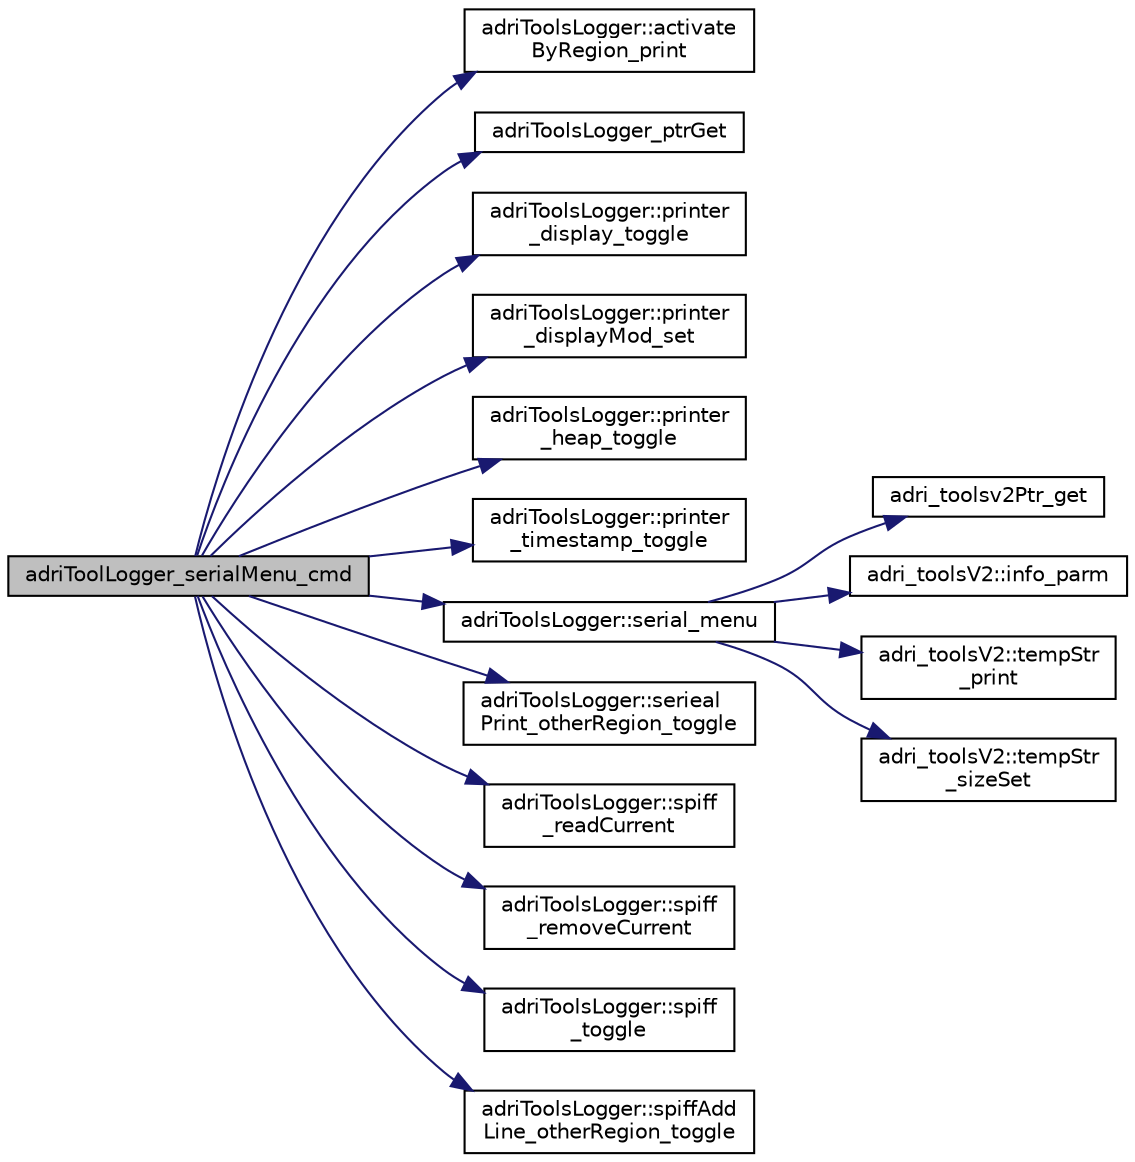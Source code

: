 digraph "adriToolLogger_serialMenu_cmd"
{
 // LATEX_PDF_SIZE
  edge [fontname="Helvetica",fontsize="10",labelfontname="Helvetica",labelfontsize="10"];
  node [fontname="Helvetica",fontsize="10",shape=record];
  rankdir="LR";
  Node1 [label="adriToolLogger_serialMenu_cmd",height=0.2,width=0.4,color="black", fillcolor="grey75", style="filled", fontcolor="black",tooltip="fonction pour le keyboard, commnds menu"];
  Node1 -> Node2 [color="midnightblue",fontsize="10",style="solid",fontname="Helvetica"];
  Node2 [label="adriToolsLogger::activate\lByRegion_print",height=0.2,width=0.4,color="black", fillcolor="white", style="filled",URL="$classadri_tools_logger.html#a2f7f84c728697e9cfabbe391cdcb6bb4",tooltip="printf des regions et de leur statu"];
  Node1 -> Node3 [color="midnightblue",fontsize="10",style="solid",fontname="Helvetica"];
  Node3 [label="adriToolsLogger_ptrGet",height=0.2,width=0.4,color="black", fillcolor="white", style="filled",URL="$logger_8cpp.html#a116548807732c186911fa15ac1f1f5f8",tooltip="ptr ver la dernierre instance de la classe \"adriToolsLogger\""];
  Node1 -> Node4 [color="midnightblue",fontsize="10",style="solid",fontname="Helvetica"];
  Node4 [label="adriToolsLogger::printer\l_display_toggle",height=0.2,width=0.4,color="black", fillcolor="white", style="filled",URL="$classadri_tools_logger.html#a57b1d122387d46d01c6ac666b5b08a0b",tooltip="active/desactive le \"printf\" et \"littfs\" pour toutes les region"];
  Node1 -> Node5 [color="midnightblue",fontsize="10",style="solid",fontname="Helvetica"];
  Node5 [label="adriToolsLogger::printer\l_displayMod_set",height=0.2,width=0.4,color="black", fillcolor="white", style="filled",URL="$classadri_tools_logger.html#a14a2a9212f30be85e016d753ba169a1a",tooltip="active le \"printf\" et \"littfs\" uniquement pour le level voullu pour toutes les region"];
  Node1 -> Node6 [color="midnightblue",fontsize="10",style="solid",fontname="Helvetica"];
  Node6 [label="adriToolsLogger::printer\l_heap_toggle",height=0.2,width=0.4,color="black", fillcolor="white", style="filled",URL="$classadri_tools_logger.html#a1aca2535b40a2839b42c48de988d65f8",tooltip="activer/desactive le freeheap"];
  Node1 -> Node7 [color="midnightblue",fontsize="10",style="solid",fontname="Helvetica"];
  Node7 [label="adriToolsLogger::printer\l_timestamp_toggle",height=0.2,width=0.4,color="black", fillcolor="white", style="filled",URL="$classadri_tools_logger.html#aec66ae8b1cfd830b9df126df502daf03",tooltip="acitve/desactive le timestamp"];
  Node1 -> Node8 [color="midnightblue",fontsize="10",style="solid",fontname="Helvetica"];
  Node8 [label="adriToolsLogger::serial_menu",height=0.2,width=0.4,color="black", fillcolor="white", style="filled",URL="$classadri_tools_logger.html#a6cba6faea9225d7f5fc8801672837a08",tooltip="printf des comandes disponnible"];
  Node8 -> Node9 [color="midnightblue",fontsize="10",style="solid",fontname="Helvetica"];
  Node9 [label="adri_toolsv2Ptr_get",height=0.2,width=0.4,color="black", fillcolor="white", style="filled",URL="$core_8cpp.html#a2b69a357d9a2272f5e1839ab22a1b27d",tooltip=" "];
  Node8 -> Node10 [color="midnightblue",fontsize="10",style="solid",fontname="Helvetica"];
  Node10 [label="adri_toolsV2::info_parm",height=0.2,width=0.4,color="black", fillcolor="white", style="filled",URL="$classadri__tools_v2.html#a9e5571ca7c5450da7bfc8a1e9c656119",tooltip=" "];
  Node8 -> Node11 [color="midnightblue",fontsize="10",style="solid",fontname="Helvetica"];
  Node11 [label="adri_toolsV2::tempStr\l_print",height=0.2,width=0.4,color="black", fillcolor="white", style="filled",URL="$classadri__tools_v2.html#adb5c487191baeaba9deb605b104a2606",tooltip=" "];
  Node8 -> Node12 [color="midnightblue",fontsize="10",style="solid",fontname="Helvetica"];
  Node12 [label="adri_toolsV2::tempStr\l_sizeSet",height=0.2,width=0.4,color="black", fillcolor="white", style="filled",URL="$classadri__tools_v2.html#acf86359b7495715e5015849faaeac518",tooltip=" "];
  Node1 -> Node13 [color="midnightblue",fontsize="10",style="solid",fontname="Helvetica"];
  Node13 [label="adriToolsLogger::serieal\lPrint_otherRegion_toggle",height=0.2,width=0.4,color="black", fillcolor="white", style="filled",URL="$classadri_tools_logger.html#addfc675c94594cbe876f6e45cc37fe71",tooltip="active/desactive par region < 0 le \"printf\""];
  Node1 -> Node14 [color="midnightblue",fontsize="10",style="solid",fontname="Helvetica"];
  Node14 [label="adriToolsLogger::spiff\l_readCurrent",height=0.2,width=0.4,color="black", fillcolor="white", style="filled",URL="$classadri_tools_logger.html#a2aae566f18655bacf73d930494a370d7",tooltip="printf du fichier log"];
  Node1 -> Node15 [color="midnightblue",fontsize="10",style="solid",fontname="Helvetica"];
  Node15 [label="adriToolsLogger::spiff\l_removeCurrent",height=0.2,width=0.4,color="black", fillcolor="white", style="filled",URL="$classadri_tools_logger.html#af839884802dd25fa7db84b0dd98619a1",tooltip="supprime le fichier log de la mem spiff"];
  Node1 -> Node16 [color="midnightblue",fontsize="10",style="solid",fontname="Helvetica"];
  Node16 [label="adriToolsLogger::spiff\l_toggle",height=0.2,width=0.4,color="black", fillcolor="white", style="filled",URL="$classadri_tools_logger.html#a3ff224a1454d2e2f2facc2b7d67c35b6",tooltip="active/desactive le \"littfs\" pour toutes les region"];
  Node1 -> Node17 [color="midnightblue",fontsize="10",style="solid",fontname="Helvetica"];
  Node17 [label="adriToolsLogger::spiffAdd\lLine_otherRegion_toggle",height=0.2,width=0.4,color="black", fillcolor="white", style="filled",URL="$classadri_tools_logger.html#aba9d15491ead2c3cfe8767450789183e",tooltip="active/desactive par region < 0 le \"littlfs\""];
}
